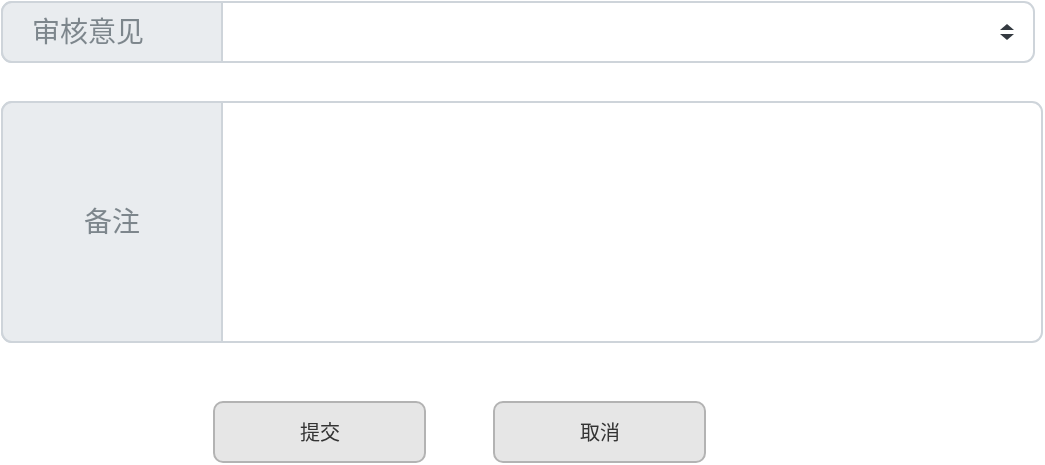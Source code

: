 <mxfile version="16.1.0" type="github">
  <diagram id="cGFZWe3zTHW_zEF1E5jr" name="第 1 页">
    <mxGraphModel dx="1038" dy="491" grid="1" gridSize="10" guides="1" tooltips="1" connect="1" arrows="1" fold="1" page="1" pageScale="1" pageWidth="827" pageHeight="1169" math="0" shadow="0">
      <root>
        <mxCell id="0" />
        <mxCell id="1" parent="0" />
        <mxCell id="JeMDQMPycaFTaaAiRrEa-12" value="" style="html=1;shadow=0;dashed=0;shape=mxgraph.bootstrap.rrect;rSize=5;strokeColor=#CED4DA;html=1;whiteSpace=wrap;fillColor=#FFFFFF;fontColor=#7D868C;align=left;spacing=15;spacingLeft=40;fontSize=14;" vertex="1" parent="1">
          <mxGeometry x="14" y="350" width="520" height="120" as="geometry" />
        </mxCell>
        <mxCell id="JeMDQMPycaFTaaAiRrEa-13" value="备注" style="html=1;shadow=0;dashed=0;shape=mxgraph.bootstrap.leftButton;strokeColor=inherit;gradientColor=inherit;fontColor=inherit;fillColor=#E9ECEF;rSize=5;perimeter=none;whiteSpace=wrap;resizeHeight=1;fontSize=14;" vertex="1" parent="JeMDQMPycaFTaaAiRrEa-12">
          <mxGeometry width="110" height="120" as="geometry" />
        </mxCell>
        <mxCell id="JeMDQMPycaFTaaAiRrEa-14" value="" style="html=1;shadow=0;dashed=0;shape=mxgraph.bootstrap.rrect;rSize=5;strokeColor=#CED4DA;html=1;whiteSpace=wrap;fillColor=#FFFFFF;fontColor=#7D868C;align=left;spacingLeft=80;spacing=15;fontSize=14;" vertex="1" parent="1">
          <mxGeometry x="14" y="300" width="516" height="30" as="geometry" />
        </mxCell>
        <mxCell id="JeMDQMPycaFTaaAiRrEa-15" value="" style="shape=triangle;direction=south;fillColor=#343A40;strokeColor=none;perimeter=none;" vertex="1" parent="JeMDQMPycaFTaaAiRrEa-14">
          <mxGeometry x="1" y="0.5" width="7" height="3" relative="1" as="geometry">
            <mxPoint x="-17" y="1" as="offset" />
          </mxGeometry>
        </mxCell>
        <mxCell id="JeMDQMPycaFTaaAiRrEa-16" value="" style="shape=triangle;direction=north;fillColor=#343A40;strokeColor=none;perimeter=none;" vertex="1" parent="JeMDQMPycaFTaaAiRrEa-14">
          <mxGeometry x="1" y="0.5" width="7" height="3" relative="1" as="geometry">
            <mxPoint x="-17" y="-4" as="offset" />
          </mxGeometry>
        </mxCell>
        <mxCell id="JeMDQMPycaFTaaAiRrEa-17" value="审核意见" style="html=1;shadow=0;dashed=0;shape=mxgraph.bootstrap.leftButton;strokeColor=#CED4DA;gradientColor=inherit;fontColor=inherit;fillColor=#E9ECEF;rSize=5;perimeter=none;whiteSpace=wrap;resizeHeight=1;fontSize=14;align=left;spacing=15;" vertex="1" parent="JeMDQMPycaFTaaAiRrEa-14">
          <mxGeometry width="110" height="30" relative="1" as="geometry" />
        </mxCell>
        <mxCell id="JeMDQMPycaFTaaAiRrEa-18" value="提交" style="rounded=1;html=1;shadow=0;dashed=0;whiteSpace=wrap;fontSize=10;fillColor=#E6E6E6;align=center;strokeColor=#B3B3B3;fontColor=#333333;" vertex="1" parent="1">
          <mxGeometry x="120" y="500" width="105.5" height="30" as="geometry" />
        </mxCell>
        <mxCell id="JeMDQMPycaFTaaAiRrEa-19" value="取消" style="rounded=1;html=1;shadow=0;dashed=0;whiteSpace=wrap;fontSize=10;fillColor=#E6E6E6;align=center;strokeColor=#B3B3B3;fontColor=#333333;" vertex="1" parent="1">
          <mxGeometry x="260" y="500" width="105.5" height="30" as="geometry" />
        </mxCell>
      </root>
    </mxGraphModel>
  </diagram>
</mxfile>
